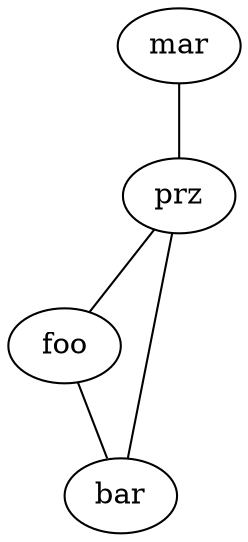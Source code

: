 graph foo {
  edge [weight="10"];
  mar -- prz [weight="3.14159"];
  prz -- foo [weight="2.71828"];
  foo -- bar;
  bar -- prz;
}
